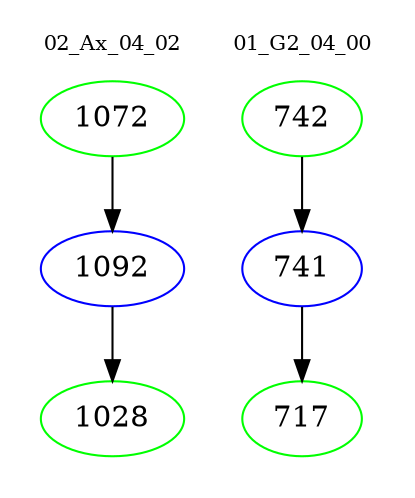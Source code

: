 digraph{
subgraph cluster_0 {
color = white
label = "02_Ax_04_02";
fontsize=10;
T0_1072 [label="1072", color="green"]
T0_1072 -> T0_1092 [color="black"]
T0_1092 [label="1092", color="blue"]
T0_1092 -> T0_1028 [color="black"]
T0_1028 [label="1028", color="green"]
}
subgraph cluster_1 {
color = white
label = "01_G2_04_00";
fontsize=10;
T1_742 [label="742", color="green"]
T1_742 -> T1_741 [color="black"]
T1_741 [label="741", color="blue"]
T1_741 -> T1_717 [color="black"]
T1_717 [label="717", color="green"]
}
}
